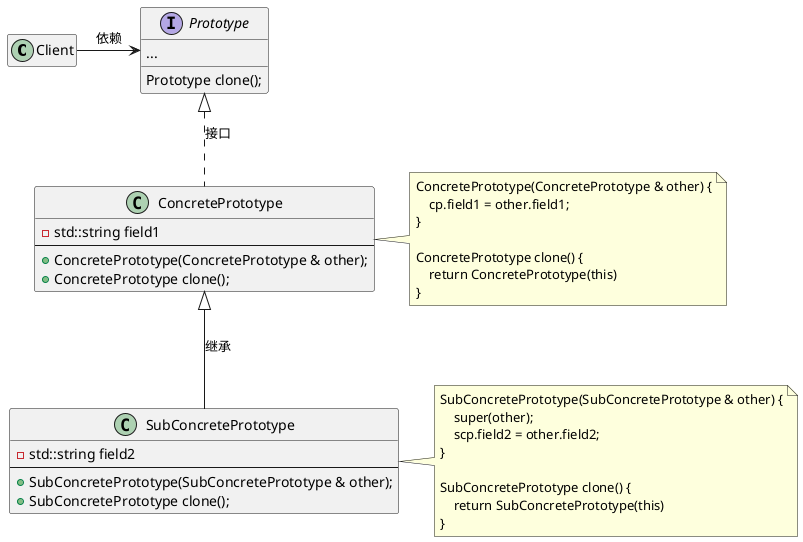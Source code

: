 @startuml
hide empty members


class Client


interface Prototype {
	...
	Prototype clone();
}


class ConcretePrototype {
	- std::string field1
	---
	+ ConcretePrototype(ConcretePrototype & other);
	+ ConcretePrototype clone();
}


class SubConcretePrototype {
	- std::string field2
	---
	+ SubConcretePrototype(SubConcretePrototype & other);
	+ SubConcretePrototype clone();
}

Client -right-> Prototype: "依赖"

Prototype <|.. ConcretePrototype: "接口"

ConcretePrototype <|-- SubConcretePrototype: "继承"


note "\
ConcretePrototype(ConcretePrototype & other) {\n\
    cp.field1 = other.field1; \n\
}\n\
\n\
ConcretePrototype clone() { \n\
    return ConcretePrototype(this) \n\
}\
" as n1
ConcretePrototype .right. n1


note "\
SubConcretePrototype(SubConcretePrototype & other) {\n\
    super(other); \n\
    scp.field2 = other.field2; \n\
}\n\
\n\
SubConcretePrototype clone() {\n\
    return SubConcretePrototype(this) \n\
}\
" as n2
SubConcretePrototype .right. n2


@enduml